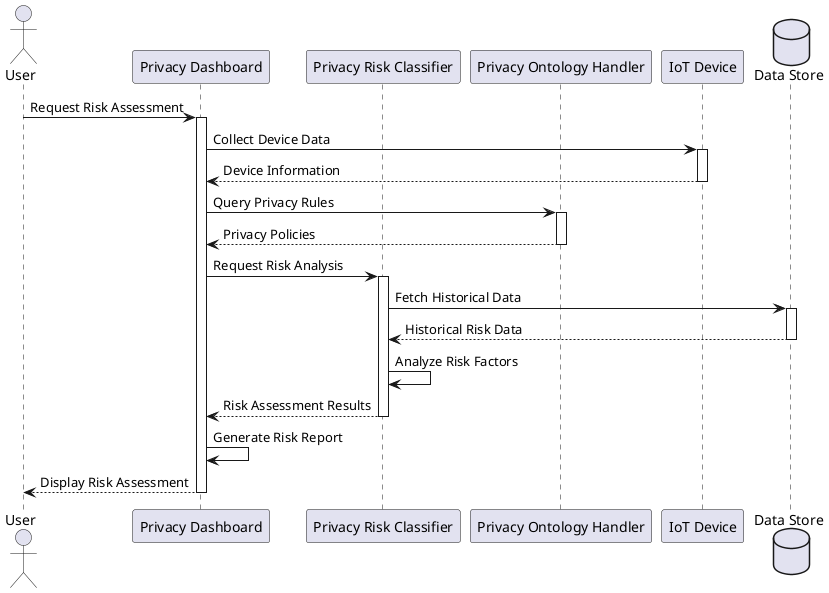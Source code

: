@startuml Privacy Risk Assessment Sequence

actor User
participant "Privacy Dashboard" as Dashboard
participant "Privacy Risk Classifier" as Classifier
participant "Privacy Ontology Handler" as Ontology
participant "IoT Device" as Device
database "Data Store" as DB

User -> Dashboard: Request Risk Assessment
activate Dashboard

Dashboard -> Device: Collect Device Data
activate Device
Device --> Dashboard: Device Information
deactivate Device

Dashboard -> Ontology: Query Privacy Rules
activate Ontology
Ontology --> Dashboard: Privacy Policies
deactivate Ontology

Dashboard -> Classifier: Request Risk Analysis
activate Classifier
Classifier -> DB: Fetch Historical Data
activate DB
DB --> Classifier: Historical Risk Data
deactivate DB

Classifier -> Classifier: Analyze Risk Factors
Classifier --> Dashboard: Risk Assessment Results
deactivate Classifier

Dashboard -> Dashboard: Generate Risk Report
Dashboard --> User: Display Risk Assessment
deactivate Dashboard

@enduml 